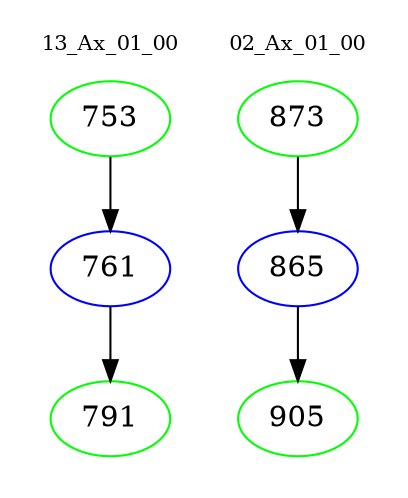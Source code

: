 digraph{
subgraph cluster_0 {
color = white
label = "13_Ax_01_00";
fontsize=10;
T0_753 [label="753", color="green"]
T0_753 -> T0_761 [color="black"]
T0_761 [label="761", color="blue"]
T0_761 -> T0_791 [color="black"]
T0_791 [label="791", color="green"]
}
subgraph cluster_1 {
color = white
label = "02_Ax_01_00";
fontsize=10;
T1_873 [label="873", color="green"]
T1_873 -> T1_865 [color="black"]
T1_865 [label="865", color="blue"]
T1_865 -> T1_905 [color="black"]
T1_905 [label="905", color="green"]
}
}
